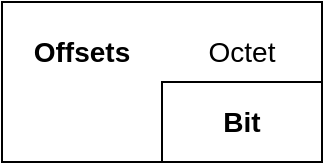 <mxfile version="19.0.3" type="device"><diagram id="_dL5bo47JKl7Fk8jqjTc" name="Page-1"><mxGraphModel dx="1298" dy="738" grid="1" gridSize="10" guides="1" tooltips="1" connect="1" arrows="1" fold="1" page="1" pageScale="1" pageWidth="850" pageHeight="1100" math="0" shadow="0"><root><mxCell id="0"/><mxCell id="1" parent="0"/><mxCell id="NXtTcy2JXkxwLmoPTFMc-122" value="" style="rounded=0;whiteSpace=wrap;html=1;" vertex="1" parent="1"><mxGeometry x="80" y="80" width="160" height="80" as="geometry"/></mxCell><mxCell id="NXtTcy2JXkxwLmoPTFMc-123" value="&lt;span style=&quot;font-size: 14px;&quot;&gt;&lt;b&gt;Bit&lt;/b&gt;&lt;/span&gt;" style="rounded=0;whiteSpace=wrap;html=1;" vertex="1" parent="1"><mxGeometry x="160" y="120" width="80" height="40" as="geometry"/></mxCell><mxCell id="NXtTcy2JXkxwLmoPTFMc-124" value="&lt;b&gt;Offsets&lt;/b&gt;" style="text;html=1;strokeColor=none;fillColor=none;align=center;verticalAlign=middle;whiteSpace=wrap;rounded=0;fontSize=14;" vertex="1" parent="1"><mxGeometry x="90" y="90" width="60" height="30" as="geometry"/></mxCell><mxCell id="NXtTcy2JXkxwLmoPTFMc-125" value="&lt;span style=&quot;font-weight: normal;&quot;&gt;Octet&lt;/span&gt;" style="text;html=1;strokeColor=none;fillColor=none;align=center;verticalAlign=middle;whiteSpace=wrap;rounded=0;fontSize=14;fontStyle=1" vertex="1" parent="1"><mxGeometry x="170" y="90" width="60" height="30" as="geometry"/></mxCell></root></mxGraphModel></diagram></mxfile>